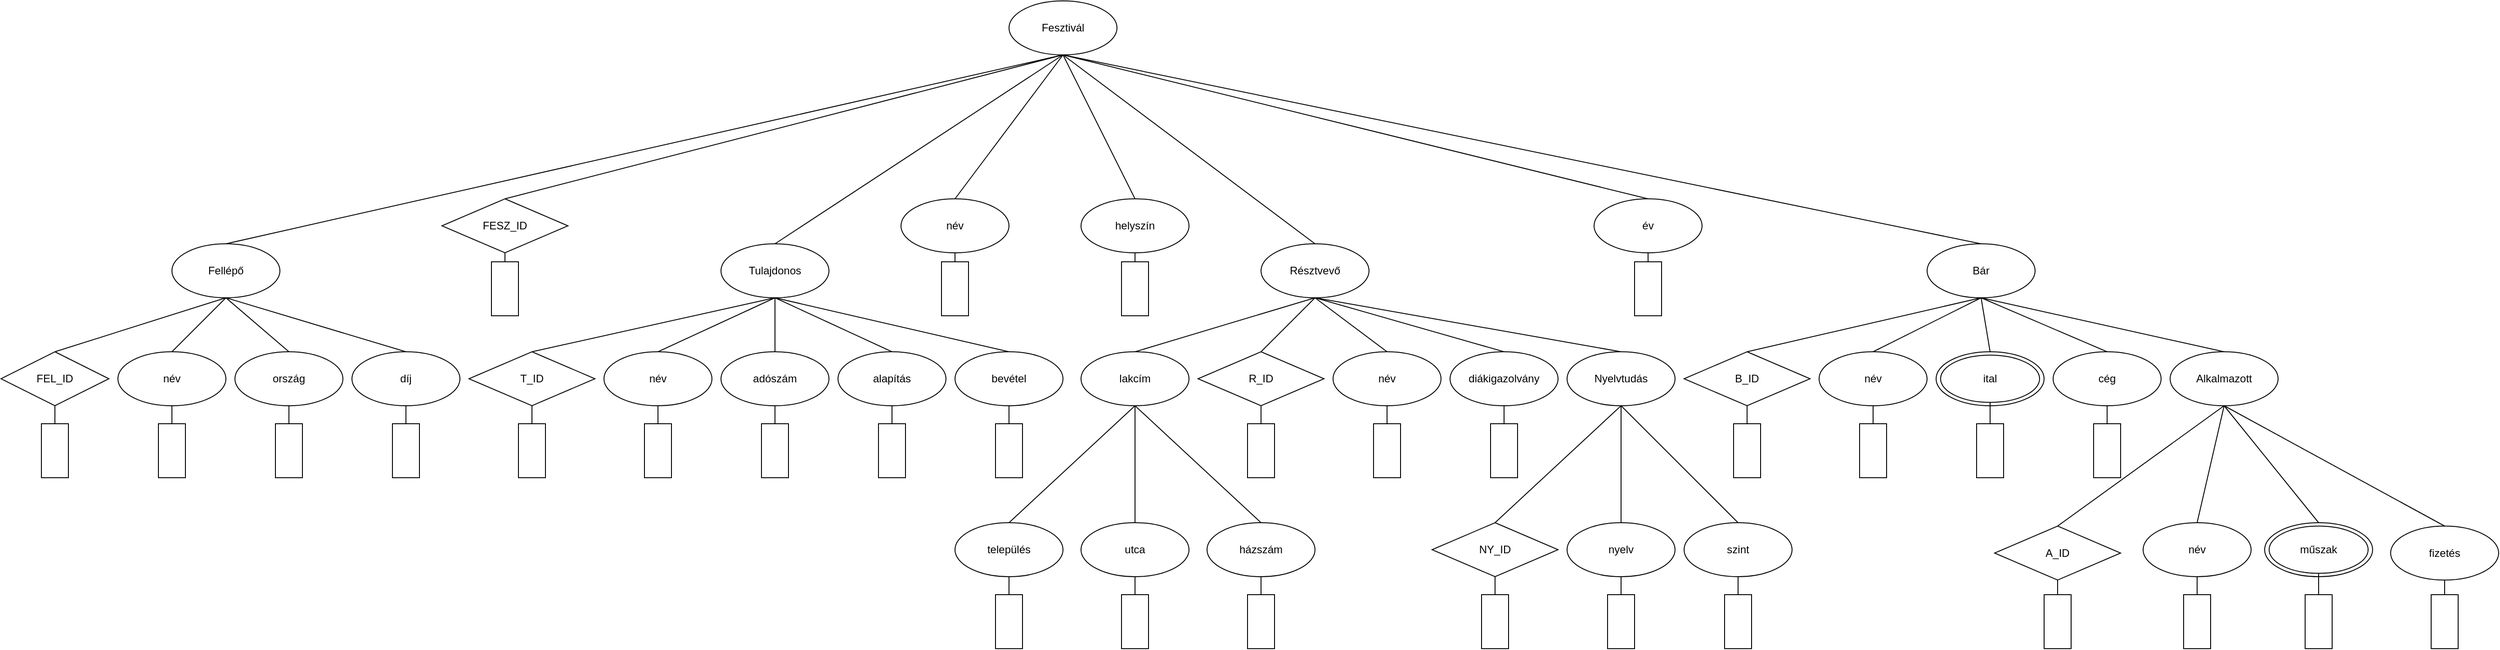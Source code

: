 <mxfile version="22.0.8" type="device">
  <diagram id="BCR_tyhTy2Gqr0LoaNlq" name="1 oldal">
    <mxGraphModel dx="2261" dy="1959" grid="1" gridSize="10" guides="1" tooltips="1" connect="1" arrows="1" fold="1" page="1" pageScale="1" pageWidth="827" pageHeight="1169" math="0" shadow="0">
      <root>
        <mxCell id="0" />
        <mxCell id="1" parent="0" />
        <mxCell id="JhBT1m_xZQuHyDkd4cjV-4" value="Fesztivál" style="ellipse;whiteSpace=wrap;html=1;" parent="1" vertex="1">
          <mxGeometry x="340" y="-70" width="120" height="60" as="geometry" />
        </mxCell>
        <mxCell id="JhBT1m_xZQuHyDkd4cjV-5" value="Fellépő" style="ellipse;whiteSpace=wrap;html=1;" parent="1" vertex="1">
          <mxGeometry x="-590" y="200" width="120" height="60" as="geometry" />
        </mxCell>
        <mxCell id="JhBT1m_xZQuHyDkd4cjV-6" value="Tulajdonos" style="ellipse;whiteSpace=wrap;html=1;" parent="1" vertex="1">
          <mxGeometry x="20" y="200" width="120" height="60" as="geometry" />
        </mxCell>
        <mxCell id="JhBT1m_xZQuHyDkd4cjV-7" value="Résztvevő" style="ellipse;whiteSpace=wrap;html=1;" parent="1" vertex="1">
          <mxGeometry x="620" y="200" width="120" height="60" as="geometry" />
        </mxCell>
        <mxCell id="JhBT1m_xZQuHyDkd4cjV-8" value="Bár" style="ellipse;whiteSpace=wrap;html=1;" parent="1" vertex="1">
          <mxGeometry x="1360" y="200" width="120" height="60" as="geometry" />
        </mxCell>
        <mxCell id="JhBT1m_xZQuHyDkd4cjV-9" value="" style="endArrow=none;html=1;rounded=0;exitX=0.5;exitY=0;exitDx=0;exitDy=0;entryX=0.5;entryY=1;entryDx=0;entryDy=0;" parent="1" source="JhBT1m_xZQuHyDkd4cjV-5" target="JhBT1m_xZQuHyDkd4cjV-4" edge="1">
          <mxGeometry width="50" height="50" relative="1" as="geometry">
            <mxPoint x="390" y="430" as="sourcePoint" />
            <mxPoint x="440" y="380" as="targetPoint" />
          </mxGeometry>
        </mxCell>
        <mxCell id="JhBT1m_xZQuHyDkd4cjV-10" value="" style="endArrow=none;html=1;rounded=0;entryX=0.5;entryY=1;entryDx=0;entryDy=0;exitX=0.5;exitY=0;exitDx=0;exitDy=0;" parent="1" source="JhBT1m_xZQuHyDkd4cjV-6" target="JhBT1m_xZQuHyDkd4cjV-4" edge="1">
          <mxGeometry width="50" height="50" relative="1" as="geometry">
            <mxPoint x="390" y="430" as="sourcePoint" />
            <mxPoint x="440" y="380" as="targetPoint" />
          </mxGeometry>
        </mxCell>
        <mxCell id="JhBT1m_xZQuHyDkd4cjV-11" value="" style="endArrow=none;html=1;rounded=0;entryX=0.5;entryY=1;entryDx=0;entryDy=0;exitX=0.5;exitY=0;exitDx=0;exitDy=0;" parent="1" source="JhBT1m_xZQuHyDkd4cjV-7" target="JhBT1m_xZQuHyDkd4cjV-4" edge="1">
          <mxGeometry width="50" height="50" relative="1" as="geometry">
            <mxPoint x="390" y="430" as="sourcePoint" />
            <mxPoint x="440" y="380" as="targetPoint" />
          </mxGeometry>
        </mxCell>
        <mxCell id="JhBT1m_xZQuHyDkd4cjV-12" value="" style="endArrow=none;html=1;rounded=0;entryX=0.5;entryY=1;entryDx=0;entryDy=0;exitX=0.5;exitY=0;exitDx=0;exitDy=0;" parent="1" source="JhBT1m_xZQuHyDkd4cjV-8" target="JhBT1m_xZQuHyDkd4cjV-4" edge="1">
          <mxGeometry width="50" height="50" relative="1" as="geometry">
            <mxPoint x="390" y="430" as="sourcePoint" />
            <mxPoint x="440" y="380" as="targetPoint" />
          </mxGeometry>
        </mxCell>
        <mxCell id="JhBT1m_xZQuHyDkd4cjV-13" value="ital" style="ellipse;whiteSpace=wrap;html=1;" parent="1" vertex="1">
          <mxGeometry x="1370" y="320" width="120" height="60" as="geometry" />
        </mxCell>
        <mxCell id="JhBT1m_xZQuHyDkd4cjV-14" value="" style="endArrow=none;html=1;rounded=0;entryX=0.5;entryY=1;entryDx=0;entryDy=0;exitX=0.5;exitY=0;exitDx=0;exitDy=0;" parent="1" source="JhBT1m_xZQuHyDkd4cjV-13" target="JhBT1m_xZQuHyDkd4cjV-8" edge="1">
          <mxGeometry width="50" height="50" relative="1" as="geometry">
            <mxPoint x="390" y="430" as="sourcePoint" />
            <mxPoint x="440" y="380" as="targetPoint" />
          </mxGeometry>
        </mxCell>
        <mxCell id="JhBT1m_xZQuHyDkd4cjV-15" value="Nyelvtudás" style="ellipse;whiteSpace=wrap;html=1;" parent="1" vertex="1">
          <mxGeometry x="960" y="320" width="120" height="60" as="geometry" />
        </mxCell>
        <mxCell id="JhBT1m_xZQuHyDkd4cjV-16" value="" style="endArrow=none;html=1;rounded=0;entryX=0.5;entryY=1;entryDx=0;entryDy=0;exitX=0.5;exitY=0;exitDx=0;exitDy=0;" parent="1" source="JhBT1m_xZQuHyDkd4cjV-15" target="JhBT1m_xZQuHyDkd4cjV-7" edge="1">
          <mxGeometry width="50" height="50" relative="1" as="geometry">
            <mxPoint x="390" y="430" as="sourcePoint" />
            <mxPoint x="440" y="380" as="targetPoint" />
          </mxGeometry>
        </mxCell>
        <mxCell id="JhBT1m_xZQuHyDkd4cjV-17" value="név" style="ellipse;whiteSpace=wrap;html=1;" parent="1" vertex="1">
          <mxGeometry x="-650" y="320" width="120" height="60" as="geometry" />
        </mxCell>
        <mxCell id="JhBT1m_xZQuHyDkd4cjV-19" value="ország" style="ellipse;whiteSpace=wrap;html=1;" parent="1" vertex="1">
          <mxGeometry x="-520" y="320" width="120" height="60" as="geometry" />
        </mxCell>
        <mxCell id="JhBT1m_xZQuHyDkd4cjV-20" value="díj" style="ellipse;whiteSpace=wrap;html=1;" parent="1" vertex="1">
          <mxGeometry x="-390" y="320" width="120" height="60" as="geometry" />
        </mxCell>
        <mxCell id="JhBT1m_xZQuHyDkd4cjV-21" value="" style="endArrow=none;html=1;rounded=0;exitX=0.5;exitY=0;exitDx=0;exitDy=0;entryX=0.5;entryY=1;entryDx=0;entryDy=0;" parent="1" source="JhBT1m_xZQuHyDkd4cjV-81" target="JhBT1m_xZQuHyDkd4cjV-5" edge="1">
          <mxGeometry width="50" height="50" relative="1" as="geometry">
            <mxPoint x="-720" y="320" as="sourcePoint" />
            <mxPoint x="110" y="280" as="targetPoint" />
          </mxGeometry>
        </mxCell>
        <mxCell id="JhBT1m_xZQuHyDkd4cjV-22" value="" style="endArrow=none;html=1;rounded=0;exitX=0.5;exitY=0;exitDx=0;exitDy=0;entryX=0.5;entryY=1;entryDx=0;entryDy=0;" parent="1" source="JhBT1m_xZQuHyDkd4cjV-17" target="JhBT1m_xZQuHyDkd4cjV-5" edge="1">
          <mxGeometry width="50" height="50" relative="1" as="geometry">
            <mxPoint x="60" y="330" as="sourcePoint" />
            <mxPoint x="110" y="280" as="targetPoint" />
          </mxGeometry>
        </mxCell>
        <mxCell id="JhBT1m_xZQuHyDkd4cjV-23" value="" style="endArrow=none;html=1;rounded=0;exitX=0.5;exitY=0;exitDx=0;exitDy=0;entryX=0.5;entryY=1;entryDx=0;entryDy=0;" parent="1" source="JhBT1m_xZQuHyDkd4cjV-19" target="JhBT1m_xZQuHyDkd4cjV-5" edge="1">
          <mxGeometry width="50" height="50" relative="1" as="geometry">
            <mxPoint x="60" y="330" as="sourcePoint" />
            <mxPoint x="110" y="280" as="targetPoint" />
          </mxGeometry>
        </mxCell>
        <mxCell id="JhBT1m_xZQuHyDkd4cjV-24" value="" style="endArrow=none;html=1;rounded=0;exitX=0.5;exitY=0;exitDx=0;exitDy=0;entryX=0.5;entryY=1;entryDx=0;entryDy=0;" parent="1" source="JhBT1m_xZQuHyDkd4cjV-20" target="JhBT1m_xZQuHyDkd4cjV-5" edge="1">
          <mxGeometry width="50" height="50" relative="1" as="geometry">
            <mxPoint x="60" y="330" as="sourcePoint" />
            <mxPoint x="110" y="280" as="targetPoint" />
          </mxGeometry>
        </mxCell>
        <mxCell id="JhBT1m_xZQuHyDkd4cjV-26" value="név" style="ellipse;whiteSpace=wrap;html=1;" parent="1" vertex="1">
          <mxGeometry x="-110" y="320" width="120" height="60" as="geometry" />
        </mxCell>
        <mxCell id="JhBT1m_xZQuHyDkd4cjV-27" value="adószám" style="ellipse;whiteSpace=wrap;html=1;" parent="1" vertex="1">
          <mxGeometry x="20" y="320" width="120" height="60" as="geometry" />
        </mxCell>
        <mxCell id="JhBT1m_xZQuHyDkd4cjV-29" value="alapítás" style="ellipse;whiteSpace=wrap;html=1;" parent="1" vertex="1">
          <mxGeometry x="150" y="320" width="120" height="60" as="geometry" />
        </mxCell>
        <mxCell id="JhBT1m_xZQuHyDkd4cjV-30" value="bevétel" style="ellipse;whiteSpace=wrap;html=1;" parent="1" vertex="1">
          <mxGeometry x="280" y="320" width="120" height="60" as="geometry" />
        </mxCell>
        <mxCell id="JhBT1m_xZQuHyDkd4cjV-31" value="" style="endArrow=none;html=1;rounded=0;exitX=0.5;exitY=0;exitDx=0;exitDy=0;entryX=0.5;entryY=1;entryDx=0;entryDy=0;" parent="1" source="JhBT1m_xZQuHyDkd4cjV-82" target="JhBT1m_xZQuHyDkd4cjV-6" edge="1">
          <mxGeometry width="50" height="50" relative="1" as="geometry">
            <mxPoint x="-180" y="320" as="sourcePoint" />
            <mxPoint x="180" y="280" as="targetPoint" />
          </mxGeometry>
        </mxCell>
        <mxCell id="JhBT1m_xZQuHyDkd4cjV-32" value="" style="endArrow=none;html=1;rounded=0;exitX=0.5;exitY=0;exitDx=0;exitDy=0;entryX=0.5;entryY=1;entryDx=0;entryDy=0;" parent="1" source="JhBT1m_xZQuHyDkd4cjV-26" target="JhBT1m_xZQuHyDkd4cjV-6" edge="1">
          <mxGeometry width="50" height="50" relative="1" as="geometry">
            <mxPoint x="130" y="330" as="sourcePoint" />
            <mxPoint x="180" y="280" as="targetPoint" />
          </mxGeometry>
        </mxCell>
        <mxCell id="JhBT1m_xZQuHyDkd4cjV-33" value="" style="endArrow=none;html=1;rounded=0;exitX=0.5;exitY=0;exitDx=0;exitDy=0;entryX=0.5;entryY=1;entryDx=0;entryDy=0;" parent="1" source="JhBT1m_xZQuHyDkd4cjV-27" target="JhBT1m_xZQuHyDkd4cjV-6" edge="1">
          <mxGeometry width="50" height="50" relative="1" as="geometry">
            <mxPoint x="130" y="330" as="sourcePoint" />
            <mxPoint x="180" y="280" as="targetPoint" />
          </mxGeometry>
        </mxCell>
        <mxCell id="JhBT1m_xZQuHyDkd4cjV-34" value="" style="endArrow=none;html=1;rounded=0;exitX=0.5;exitY=0;exitDx=0;exitDy=0;entryX=0.5;entryY=1;entryDx=0;entryDy=0;" parent="1" source="JhBT1m_xZQuHyDkd4cjV-29" target="JhBT1m_xZQuHyDkd4cjV-6" edge="1">
          <mxGeometry width="50" height="50" relative="1" as="geometry">
            <mxPoint x="130" y="330" as="sourcePoint" />
            <mxPoint x="180" y="280" as="targetPoint" />
          </mxGeometry>
        </mxCell>
        <mxCell id="JhBT1m_xZQuHyDkd4cjV-35" value="" style="endArrow=none;html=1;rounded=0;exitX=0.5;exitY=0;exitDx=0;exitDy=0;entryX=0.5;entryY=1;entryDx=0;entryDy=0;" parent="1" source="JhBT1m_xZQuHyDkd4cjV-30" target="JhBT1m_xZQuHyDkd4cjV-6" edge="1">
          <mxGeometry width="50" height="50" relative="1" as="geometry">
            <mxPoint x="130" y="330" as="sourcePoint" />
            <mxPoint x="180" y="280" as="targetPoint" />
          </mxGeometry>
        </mxCell>
        <mxCell id="JhBT1m_xZQuHyDkd4cjV-36" value="lakcím" style="ellipse;whiteSpace=wrap;html=1;" parent="1" vertex="1">
          <mxGeometry x="420" y="320" width="120" height="60" as="geometry" />
        </mxCell>
        <mxCell id="JhBT1m_xZQuHyDkd4cjV-38" value="diákigazolvány" style="ellipse;whiteSpace=wrap;html=1;" parent="1" vertex="1">
          <mxGeometry x="830" y="320" width="120" height="60" as="geometry" />
        </mxCell>
        <mxCell id="JhBT1m_xZQuHyDkd4cjV-39" value="" style="endArrow=none;html=1;rounded=0;exitX=0.5;exitY=0;exitDx=0;exitDy=0;entryX=0.5;entryY=1;entryDx=0;entryDy=0;" parent="1" source="JhBT1m_xZQuHyDkd4cjV-36" target="JhBT1m_xZQuHyDkd4cjV-7" edge="1">
          <mxGeometry width="50" height="50" relative="1" as="geometry">
            <mxPoint x="630" y="330" as="sourcePoint" />
            <mxPoint x="680" y="280" as="targetPoint" />
          </mxGeometry>
        </mxCell>
        <mxCell id="JhBT1m_xZQuHyDkd4cjV-40" value="" style="endArrow=none;html=1;rounded=0;exitX=0.5;exitY=0;exitDx=0;exitDy=0;entryX=0.5;entryY=1;entryDx=0;entryDy=0;" parent="1" source="JhBT1m_xZQuHyDkd4cjV-83" target="JhBT1m_xZQuHyDkd4cjV-7" edge="1">
          <mxGeometry width="50" height="50" relative="1" as="geometry">
            <mxPoint x="620" y="320" as="sourcePoint" />
            <mxPoint x="680" y="280" as="targetPoint" />
          </mxGeometry>
        </mxCell>
        <mxCell id="JhBT1m_xZQuHyDkd4cjV-41" value="" style="endArrow=none;html=1;rounded=0;exitX=0.5;exitY=0;exitDx=0;exitDy=0;entryX=0.5;entryY=1;entryDx=0;entryDy=0;" parent="1" source="JhBT1m_xZQuHyDkd4cjV-38" target="JhBT1m_xZQuHyDkd4cjV-7" edge="1">
          <mxGeometry width="50" height="50" relative="1" as="geometry">
            <mxPoint x="630" y="330" as="sourcePoint" />
            <mxPoint x="680" y="280" as="targetPoint" />
          </mxGeometry>
        </mxCell>
        <mxCell id="JhBT1m_xZQuHyDkd4cjV-42" value="név" style="ellipse;whiteSpace=wrap;html=1;" parent="1" vertex="1">
          <mxGeometry x="700" y="320" width="120" height="60" as="geometry" />
        </mxCell>
        <mxCell id="JhBT1m_xZQuHyDkd4cjV-43" value="" style="endArrow=none;html=1;rounded=0;exitX=0.5;exitY=0;exitDx=0;exitDy=0;entryX=0.5;entryY=1;entryDx=0;entryDy=0;" parent="1" source="JhBT1m_xZQuHyDkd4cjV-42" target="JhBT1m_xZQuHyDkd4cjV-7" edge="1">
          <mxGeometry width="50" height="50" relative="1" as="geometry">
            <mxPoint x="820" y="330" as="sourcePoint" />
            <mxPoint x="680" y="280" as="targetPoint" />
          </mxGeometry>
        </mxCell>
        <mxCell id="JhBT1m_xZQuHyDkd4cjV-44" value="házszám" style="ellipse;whiteSpace=wrap;html=1;" parent="1" vertex="1">
          <mxGeometry x="560" y="510" width="120" height="60" as="geometry" />
        </mxCell>
        <mxCell id="JhBT1m_xZQuHyDkd4cjV-45" value="utca" style="ellipse;whiteSpace=wrap;html=1;" parent="1" vertex="1">
          <mxGeometry x="420" y="510" width="120" height="60" as="geometry" />
        </mxCell>
        <mxCell id="JhBT1m_xZQuHyDkd4cjV-46" value="település" style="ellipse;whiteSpace=wrap;html=1;" parent="1" vertex="1">
          <mxGeometry x="280" y="510" width="120" height="60" as="geometry" />
        </mxCell>
        <mxCell id="JhBT1m_xZQuHyDkd4cjV-47" value="" style="endArrow=none;html=1;rounded=0;exitX=0.5;exitY=0;exitDx=0;exitDy=0;entryX=0.5;entryY=1;entryDx=0;entryDy=0;" parent="1" source="JhBT1m_xZQuHyDkd4cjV-46" target="JhBT1m_xZQuHyDkd4cjV-36" edge="1">
          <mxGeometry width="50" height="50" relative="1" as="geometry">
            <mxPoint x="820" y="330" as="sourcePoint" />
            <mxPoint x="870" y="280" as="targetPoint" />
          </mxGeometry>
        </mxCell>
        <mxCell id="JhBT1m_xZQuHyDkd4cjV-48" value="" style="endArrow=none;html=1;rounded=0;exitX=0.5;exitY=0;exitDx=0;exitDy=0;entryX=0.5;entryY=1;entryDx=0;entryDy=0;" parent="1" source="JhBT1m_xZQuHyDkd4cjV-45" target="JhBT1m_xZQuHyDkd4cjV-36" edge="1">
          <mxGeometry width="50" height="50" relative="1" as="geometry">
            <mxPoint x="820" y="330" as="sourcePoint" />
            <mxPoint x="870" y="280" as="targetPoint" />
          </mxGeometry>
        </mxCell>
        <mxCell id="JhBT1m_xZQuHyDkd4cjV-49" value="" style="endArrow=none;html=1;rounded=0;exitX=0.5;exitY=0;exitDx=0;exitDy=0;entryX=0.5;entryY=1;entryDx=0;entryDy=0;" parent="1" source="JhBT1m_xZQuHyDkd4cjV-44" target="JhBT1m_xZQuHyDkd4cjV-36" edge="1">
          <mxGeometry width="50" height="50" relative="1" as="geometry">
            <mxPoint x="820" y="330" as="sourcePoint" />
            <mxPoint x="870" y="280" as="targetPoint" />
          </mxGeometry>
        </mxCell>
        <mxCell id="JhBT1m_xZQuHyDkd4cjV-50" value="szint" style="ellipse;whiteSpace=wrap;html=1;" parent="1" vertex="1">
          <mxGeometry x="1090" y="510" width="120" height="60" as="geometry" />
        </mxCell>
        <mxCell id="JhBT1m_xZQuHyDkd4cjV-51" value="nyelv" style="ellipse;whiteSpace=wrap;html=1;" parent="1" vertex="1">
          <mxGeometry x="960" y="510" width="120" height="60" as="geometry" />
        </mxCell>
        <mxCell id="JhBT1m_xZQuHyDkd4cjV-53" value="" style="endArrow=none;html=1;rounded=0;exitX=0.5;exitY=0;exitDx=0;exitDy=0;entryX=0.5;entryY=1;entryDx=0;entryDy=0;" parent="1" source="JhBT1m_xZQuHyDkd4cjV-85" target="JhBT1m_xZQuHyDkd4cjV-15" edge="1">
          <mxGeometry width="50" height="50" relative="1" as="geometry">
            <mxPoint x="880" y="440" as="sourcePoint" />
            <mxPoint x="880" y="400" as="targetPoint" />
          </mxGeometry>
        </mxCell>
        <mxCell id="JhBT1m_xZQuHyDkd4cjV-54" value="" style="endArrow=none;html=1;rounded=0;exitX=0.5;exitY=0;exitDx=0;exitDy=0;entryX=0.5;entryY=1;entryDx=0;entryDy=0;" parent="1" source="JhBT1m_xZQuHyDkd4cjV-51" target="JhBT1m_xZQuHyDkd4cjV-15" edge="1">
          <mxGeometry width="50" height="50" relative="1" as="geometry">
            <mxPoint x="820" y="330" as="sourcePoint" />
            <mxPoint x="870" y="280" as="targetPoint" />
          </mxGeometry>
        </mxCell>
        <mxCell id="JhBT1m_xZQuHyDkd4cjV-55" value="" style="endArrow=none;html=1;rounded=0;exitX=0.5;exitY=0;exitDx=0;exitDy=0;entryX=0.5;entryY=1;entryDx=0;entryDy=0;" parent="1" source="JhBT1m_xZQuHyDkd4cjV-50" target="JhBT1m_xZQuHyDkd4cjV-15" edge="1">
          <mxGeometry width="50" height="50" relative="1" as="geometry">
            <mxPoint x="820" y="330" as="sourcePoint" />
            <mxPoint x="870" y="280" as="targetPoint" />
          </mxGeometry>
        </mxCell>
        <mxCell id="JhBT1m_xZQuHyDkd4cjV-56" value="Alkalmazott" style="ellipse;whiteSpace=wrap;html=1;" parent="1" vertex="1">
          <mxGeometry x="1630" y="320" width="120" height="60" as="geometry" />
        </mxCell>
        <mxCell id="JhBT1m_xZQuHyDkd4cjV-57" value="cég" style="ellipse;whiteSpace=wrap;html=1;" parent="1" vertex="1">
          <mxGeometry x="1500" y="320" width="120" height="60" as="geometry" />
        </mxCell>
        <mxCell id="JhBT1m_xZQuHyDkd4cjV-58" value="név" style="ellipse;whiteSpace=wrap;html=1;" parent="1" vertex="1">
          <mxGeometry x="1240" y="320" width="120" height="60" as="geometry" />
        </mxCell>
        <mxCell id="JhBT1m_xZQuHyDkd4cjV-60" value="" style="endArrow=none;html=1;rounded=0;exitX=0.5;exitY=0;exitDx=0;exitDy=0;entryX=0.5;entryY=1;entryDx=0;entryDy=0;" parent="1" source="JhBT1m_xZQuHyDkd4cjV-84" target="JhBT1m_xZQuHyDkd4cjV-8" edge="1">
          <mxGeometry width="50" height="50" relative="1" as="geometry">
            <mxPoint x="1160" y="320" as="sourcePoint" />
            <mxPoint x="1420" y="280" as="targetPoint" />
          </mxGeometry>
        </mxCell>
        <mxCell id="JhBT1m_xZQuHyDkd4cjV-61" value="" style="endArrow=none;html=1;rounded=0;exitX=0.5;exitY=0;exitDx=0;exitDy=0;entryX=0.5;entryY=1;entryDx=0;entryDy=0;" parent="1" source="JhBT1m_xZQuHyDkd4cjV-58" target="JhBT1m_xZQuHyDkd4cjV-8" edge="1">
          <mxGeometry width="50" height="50" relative="1" as="geometry">
            <mxPoint x="1180" y="330" as="sourcePoint" />
            <mxPoint x="1420" y="280" as="targetPoint" />
          </mxGeometry>
        </mxCell>
        <mxCell id="JhBT1m_xZQuHyDkd4cjV-62" value="" style="endArrow=none;html=1;rounded=0;exitX=0.5;exitY=0;exitDx=0;exitDy=0;entryX=0.5;entryY=1;entryDx=0;entryDy=0;" parent="1" source="JhBT1m_xZQuHyDkd4cjV-57" target="JhBT1m_xZQuHyDkd4cjV-8" edge="1">
          <mxGeometry width="50" height="50" relative="1" as="geometry">
            <mxPoint x="1180" y="330" as="sourcePoint" />
            <mxPoint x="1230" y="280" as="targetPoint" />
          </mxGeometry>
        </mxCell>
        <mxCell id="JhBT1m_xZQuHyDkd4cjV-63" value="" style="endArrow=none;html=1;rounded=0;exitX=0.5;exitY=0;exitDx=0;exitDy=0;" parent="1" source="JhBT1m_xZQuHyDkd4cjV-56" edge="1">
          <mxGeometry width="50" height="50" relative="1" as="geometry">
            <mxPoint x="1180" y="330" as="sourcePoint" />
            <mxPoint x="1420" y="260" as="targetPoint" />
          </mxGeometry>
        </mxCell>
        <mxCell id="JhBT1m_xZQuHyDkd4cjV-64" value="fizetés" style="ellipse;whiteSpace=wrap;html=1;" parent="1" vertex="1">
          <mxGeometry x="1875" y="513.75" width="120" height="60" as="geometry" />
        </mxCell>
        <mxCell id="JhBT1m_xZQuHyDkd4cjV-66" value="műszak" style="ellipse;whiteSpace=wrap;html=1;" parent="1" vertex="1">
          <mxGeometry x="1735" y="510" width="120" height="60" as="geometry" />
        </mxCell>
        <mxCell id="JhBT1m_xZQuHyDkd4cjV-67" value="név" style="ellipse;whiteSpace=wrap;html=1;" parent="1" vertex="1">
          <mxGeometry x="1600" y="510" width="120" height="60" as="geometry" />
        </mxCell>
        <mxCell id="JhBT1m_xZQuHyDkd4cjV-68" value="" style="endArrow=none;html=1;rounded=0;exitX=0.5;exitY=0;exitDx=0;exitDy=0;entryX=0.5;entryY=1;entryDx=0;entryDy=0;" parent="1" source="JhBT1m_xZQuHyDkd4cjV-86" target="JhBT1m_xZQuHyDkd4cjV-56" edge="1">
          <mxGeometry width="50" height="50" relative="1" as="geometry">
            <mxPoint x="1490" y="440" as="sourcePoint" />
            <mxPoint x="1340" y="280" as="targetPoint" />
          </mxGeometry>
        </mxCell>
        <mxCell id="JhBT1m_xZQuHyDkd4cjV-69" value="" style="endArrow=none;html=1;rounded=0;exitX=0.5;exitY=0;exitDx=0;exitDy=0;entryX=0.5;entryY=1;entryDx=0;entryDy=0;" parent="1" source="JhBT1m_xZQuHyDkd4cjV-67" target="JhBT1m_xZQuHyDkd4cjV-56" edge="1">
          <mxGeometry width="50" height="50" relative="1" as="geometry">
            <mxPoint x="1290" y="330" as="sourcePoint" />
            <mxPoint x="1340" y="280" as="targetPoint" />
          </mxGeometry>
        </mxCell>
        <mxCell id="JhBT1m_xZQuHyDkd4cjV-70" value="" style="endArrow=none;html=1;rounded=0;exitX=0.5;exitY=0;exitDx=0;exitDy=0;entryX=0.5;entryY=1;entryDx=0;entryDy=0;" parent="1" source="JhBT1m_xZQuHyDkd4cjV-66" target="JhBT1m_xZQuHyDkd4cjV-56" edge="1">
          <mxGeometry width="50" height="50" relative="1" as="geometry">
            <mxPoint x="1290" y="330" as="sourcePoint" />
            <mxPoint x="1340" y="280" as="targetPoint" />
          </mxGeometry>
        </mxCell>
        <mxCell id="JhBT1m_xZQuHyDkd4cjV-71" value="" style="endArrow=none;html=1;rounded=0;exitX=0.5;exitY=0;exitDx=0;exitDy=0;entryX=0.5;entryY=1;entryDx=0;entryDy=0;" parent="1" source="JhBT1m_xZQuHyDkd4cjV-64" target="JhBT1m_xZQuHyDkd4cjV-56" edge="1">
          <mxGeometry width="50" height="50" relative="1" as="geometry">
            <mxPoint x="1290" y="330" as="sourcePoint" />
            <mxPoint x="1340" y="280" as="targetPoint" />
          </mxGeometry>
        </mxCell>
        <mxCell id="JhBT1m_xZQuHyDkd4cjV-73" value="év" style="ellipse;whiteSpace=wrap;html=1;" parent="1" vertex="1">
          <mxGeometry x="990" y="150" width="120" height="60" as="geometry" />
        </mxCell>
        <mxCell id="JhBT1m_xZQuHyDkd4cjV-74" value="helyszín" style="ellipse;whiteSpace=wrap;html=1;" parent="1" vertex="1">
          <mxGeometry x="420" y="150" width="120" height="60" as="geometry" />
        </mxCell>
        <mxCell id="JhBT1m_xZQuHyDkd4cjV-75" value="név" style="ellipse;whiteSpace=wrap;html=1;" parent="1" vertex="1">
          <mxGeometry x="220" y="150" width="120" height="60" as="geometry" />
        </mxCell>
        <mxCell id="JhBT1m_xZQuHyDkd4cjV-76" value="" style="endArrow=none;html=1;rounded=0;exitX=0.5;exitY=0;exitDx=0;exitDy=0;entryX=0.5;entryY=1;entryDx=0;entryDy=0;" parent="1" source="JhBT1m_xZQuHyDkd4cjV-80" target="JhBT1m_xZQuHyDkd4cjV-4" edge="1">
          <mxGeometry width="50" height="50" relative="1" as="geometry">
            <mxPoint x="-220" y="200" as="sourcePoint" />
            <mxPoint x="430" y="180" as="targetPoint" />
          </mxGeometry>
        </mxCell>
        <mxCell id="JhBT1m_xZQuHyDkd4cjV-77" value="" style="endArrow=none;html=1;rounded=0;exitX=0.5;exitY=0;exitDx=0;exitDy=0;entryX=0.5;entryY=1;entryDx=0;entryDy=0;" parent="1" source="JhBT1m_xZQuHyDkd4cjV-75" target="JhBT1m_xZQuHyDkd4cjV-4" edge="1">
          <mxGeometry width="50" height="50" relative="1" as="geometry">
            <mxPoint x="380" y="230" as="sourcePoint" />
            <mxPoint x="400" y="90" as="targetPoint" />
          </mxGeometry>
        </mxCell>
        <mxCell id="JhBT1m_xZQuHyDkd4cjV-78" value="" style="endArrow=none;html=1;rounded=0;exitX=0.5;exitY=0;exitDx=0;exitDy=0;entryX=0.5;entryY=1;entryDx=0;entryDy=0;" parent="1" source="JhBT1m_xZQuHyDkd4cjV-74" target="JhBT1m_xZQuHyDkd4cjV-4" edge="1">
          <mxGeometry width="50" height="50" relative="1" as="geometry">
            <mxPoint x="380" y="230" as="sourcePoint" />
            <mxPoint x="430" y="180" as="targetPoint" />
          </mxGeometry>
        </mxCell>
        <mxCell id="JhBT1m_xZQuHyDkd4cjV-79" value="" style="endArrow=none;html=1;rounded=0;exitX=0.5;exitY=0;exitDx=0;exitDy=0;entryX=0.5;entryY=1;entryDx=0;entryDy=0;" parent="1" source="JhBT1m_xZQuHyDkd4cjV-73" target="JhBT1m_xZQuHyDkd4cjV-4" edge="1">
          <mxGeometry width="50" height="50" relative="1" as="geometry">
            <mxPoint x="380" y="230" as="sourcePoint" />
            <mxPoint x="400" y="90" as="targetPoint" />
          </mxGeometry>
        </mxCell>
        <mxCell id="JhBT1m_xZQuHyDkd4cjV-80" value="FESZ_ID" style="rhombus;whiteSpace=wrap;html=1;" parent="1" vertex="1">
          <mxGeometry x="-290" y="150" width="140" height="60" as="geometry" />
        </mxCell>
        <mxCell id="JhBT1m_xZQuHyDkd4cjV-81" value="FEL_ID" style="rhombus;whiteSpace=wrap;html=1;" parent="1" vertex="1">
          <mxGeometry x="-780" y="320" width="120" height="60" as="geometry" />
        </mxCell>
        <mxCell id="JhBT1m_xZQuHyDkd4cjV-82" value="T_ID" style="rhombus;whiteSpace=wrap;html=1;" parent="1" vertex="1">
          <mxGeometry x="-260" y="320" width="140" height="60" as="geometry" />
        </mxCell>
        <mxCell id="JhBT1m_xZQuHyDkd4cjV-83" value="R_ID" style="rhombus;whiteSpace=wrap;html=1;" parent="1" vertex="1">
          <mxGeometry x="550" y="320" width="140" height="60" as="geometry" />
        </mxCell>
        <mxCell id="JhBT1m_xZQuHyDkd4cjV-84" value="B_ID" style="rhombus;whiteSpace=wrap;html=1;" parent="1" vertex="1">
          <mxGeometry x="1090" y="320" width="140" height="60" as="geometry" />
        </mxCell>
        <mxCell id="JhBT1m_xZQuHyDkd4cjV-85" value="NY_ID" style="rhombus;whiteSpace=wrap;html=1;" parent="1" vertex="1">
          <mxGeometry x="810" y="510" width="140" height="60" as="geometry" />
        </mxCell>
        <mxCell id="JhBT1m_xZQuHyDkd4cjV-86" value="A_ID" style="rhombus;whiteSpace=wrap;html=1;" parent="1" vertex="1">
          <mxGeometry x="1435" y="513.75" width="140" height="60" as="geometry" />
        </mxCell>
        <mxCell id="JhBT1m_xZQuHyDkd4cjV-87" value="" style="ellipse;whiteSpace=wrap;html=1;fillColor=none;" parent="1" vertex="1">
          <mxGeometry x="1740" y="513.75" width="110" height="52.5" as="geometry" />
        </mxCell>
        <mxCell id="JhBT1m_xZQuHyDkd4cjV-88" value="" style="ellipse;whiteSpace=wrap;html=1;fillColor=none;" parent="1" vertex="1">
          <mxGeometry x="1375" y="323.75" width="110" height="52.5" as="geometry" />
        </mxCell>
        <mxCell id="JhBT1m_xZQuHyDkd4cjV-90" value="" style="rounded=0;whiteSpace=wrap;html=1;" parent="1" vertex="1">
          <mxGeometry x="-235" y="220" width="30" height="60" as="geometry" />
        </mxCell>
        <mxCell id="JhBT1m_xZQuHyDkd4cjV-91" value="" style="endArrow=none;html=1;rounded=0;exitX=0.5;exitY=0;exitDx=0;exitDy=0;entryX=0.5;entryY=1;entryDx=0;entryDy=0;" parent="1" source="JhBT1m_xZQuHyDkd4cjV-90" target="JhBT1m_xZQuHyDkd4cjV-80" edge="1">
          <mxGeometry width="50" height="50" relative="1" as="geometry">
            <mxPoint x="150" y="330" as="sourcePoint" />
            <mxPoint x="200" y="280" as="targetPoint" />
          </mxGeometry>
        </mxCell>
        <mxCell id="JhBT1m_xZQuHyDkd4cjV-92" value="" style="rounded=0;whiteSpace=wrap;html=1;" parent="1" vertex="1">
          <mxGeometry x="265" y="220" width="30" height="60" as="geometry" />
        </mxCell>
        <mxCell id="JhBT1m_xZQuHyDkd4cjV-93" value="" style="rounded=0;whiteSpace=wrap;html=1;" parent="1" vertex="1">
          <mxGeometry x="465" y="220" width="30" height="60" as="geometry" />
        </mxCell>
        <mxCell id="JhBT1m_xZQuHyDkd4cjV-94" value="" style="rounded=0;whiteSpace=wrap;html=1;" parent="1" vertex="1">
          <mxGeometry x="1035" y="220" width="30" height="60" as="geometry" />
        </mxCell>
        <mxCell id="JhBT1m_xZQuHyDkd4cjV-95" value="" style="endArrow=none;html=1;rounded=0;entryX=0.5;entryY=1;entryDx=0;entryDy=0;exitX=0.5;exitY=0;exitDx=0;exitDy=0;" parent="1" source="JhBT1m_xZQuHyDkd4cjV-92" target="JhBT1m_xZQuHyDkd4cjV-75" edge="1">
          <mxGeometry width="50" height="50" relative="1" as="geometry">
            <mxPoint x="600" y="330" as="sourcePoint" />
            <mxPoint x="650" y="280" as="targetPoint" />
          </mxGeometry>
        </mxCell>
        <mxCell id="JhBT1m_xZQuHyDkd4cjV-96" value="" style="endArrow=none;html=1;rounded=0;entryX=0.5;entryY=1;entryDx=0;entryDy=0;exitX=0.5;exitY=0;exitDx=0;exitDy=0;" parent="1" source="JhBT1m_xZQuHyDkd4cjV-93" target="JhBT1m_xZQuHyDkd4cjV-74" edge="1">
          <mxGeometry width="50" height="50" relative="1" as="geometry">
            <mxPoint x="600" y="330" as="sourcePoint" />
            <mxPoint x="650" y="280" as="targetPoint" />
          </mxGeometry>
        </mxCell>
        <mxCell id="JhBT1m_xZQuHyDkd4cjV-97" value="" style="endArrow=none;html=1;rounded=0;entryX=0.5;entryY=1;entryDx=0;entryDy=0;exitX=0.5;exitY=0;exitDx=0;exitDy=0;" parent="1" source="JhBT1m_xZQuHyDkd4cjV-94" target="JhBT1m_xZQuHyDkd4cjV-73" edge="1">
          <mxGeometry width="50" height="50" relative="1" as="geometry">
            <mxPoint x="1020" y="330" as="sourcePoint" />
            <mxPoint x="1070" y="280" as="targetPoint" />
          </mxGeometry>
        </mxCell>
        <mxCell id="JhBT1m_xZQuHyDkd4cjV-98" value="" style="rounded=0;whiteSpace=wrap;html=1;" parent="1" vertex="1">
          <mxGeometry x="-345" y="400" width="30" height="60" as="geometry" />
        </mxCell>
        <mxCell id="JhBT1m_xZQuHyDkd4cjV-99" value="" style="rounded=0;whiteSpace=wrap;html=1;" parent="1" vertex="1">
          <mxGeometry x="-475" y="400" width="30" height="60" as="geometry" />
        </mxCell>
        <mxCell id="JhBT1m_xZQuHyDkd4cjV-100" value="" style="rounded=0;whiteSpace=wrap;html=1;" parent="1" vertex="1">
          <mxGeometry x="-605" y="400" width="30" height="60" as="geometry" />
        </mxCell>
        <mxCell id="JhBT1m_xZQuHyDkd4cjV-101" value="" style="rounded=0;whiteSpace=wrap;html=1;" parent="1" vertex="1">
          <mxGeometry x="-735" y="400" width="30" height="60" as="geometry" />
        </mxCell>
        <mxCell id="JhBT1m_xZQuHyDkd4cjV-102" value="" style="rounded=0;whiteSpace=wrap;html=1;" parent="1" vertex="1">
          <mxGeometry x="325" y="400" width="30" height="60" as="geometry" />
        </mxCell>
        <mxCell id="JhBT1m_xZQuHyDkd4cjV-103" value="" style="rounded=0;whiteSpace=wrap;html=1;" parent="1" vertex="1">
          <mxGeometry x="195" y="400" width="30" height="60" as="geometry" />
        </mxCell>
        <mxCell id="JhBT1m_xZQuHyDkd4cjV-104" value="" style="rounded=0;whiteSpace=wrap;html=1;" parent="1" vertex="1">
          <mxGeometry x="65" y="400" width="30" height="60" as="geometry" />
        </mxCell>
        <mxCell id="JhBT1m_xZQuHyDkd4cjV-105" value="" style="rounded=0;whiteSpace=wrap;html=1;" parent="1" vertex="1">
          <mxGeometry x="-65" y="400" width="30" height="60" as="geometry" />
        </mxCell>
        <mxCell id="JhBT1m_xZQuHyDkd4cjV-106" value="" style="rounded=0;whiteSpace=wrap;html=1;" parent="1" vertex="1">
          <mxGeometry x="-205" y="400" width="30" height="60" as="geometry" />
        </mxCell>
        <mxCell id="JhBT1m_xZQuHyDkd4cjV-107" value="" style="endArrow=none;html=1;rounded=0;exitX=0.5;exitY=0;exitDx=0;exitDy=0;entryX=0.5;entryY=1;entryDx=0;entryDy=0;" parent="1" source="JhBT1m_xZQuHyDkd4cjV-105" target="JhBT1m_xZQuHyDkd4cjV-26" edge="1">
          <mxGeometry width="50" height="50" relative="1" as="geometry">
            <mxPoint x="120" y="330" as="sourcePoint" />
            <mxPoint x="170" y="280" as="targetPoint" />
          </mxGeometry>
        </mxCell>
        <mxCell id="JhBT1m_xZQuHyDkd4cjV-108" value="" style="endArrow=none;html=1;rounded=0;exitX=0.5;exitY=0;exitDx=0;exitDy=0;entryX=0.5;entryY=1;entryDx=0;entryDy=0;" parent="1" source="JhBT1m_xZQuHyDkd4cjV-106" target="JhBT1m_xZQuHyDkd4cjV-82" edge="1">
          <mxGeometry width="50" height="50" relative="1" as="geometry">
            <mxPoint x="120" y="330" as="sourcePoint" />
            <mxPoint x="170" y="280" as="targetPoint" />
          </mxGeometry>
        </mxCell>
        <mxCell id="JhBT1m_xZQuHyDkd4cjV-109" value="" style="endArrow=none;html=1;rounded=0;exitX=0.5;exitY=0;exitDx=0;exitDy=0;entryX=0.5;entryY=1;entryDx=0;entryDy=0;" parent="1" source="JhBT1m_xZQuHyDkd4cjV-104" target="JhBT1m_xZQuHyDkd4cjV-27" edge="1">
          <mxGeometry width="50" height="50" relative="1" as="geometry">
            <mxPoint x="120" y="330" as="sourcePoint" />
            <mxPoint x="170" y="280" as="targetPoint" />
          </mxGeometry>
        </mxCell>
        <mxCell id="JhBT1m_xZQuHyDkd4cjV-110" value="" style="endArrow=none;html=1;rounded=0;exitX=0.5;exitY=0;exitDx=0;exitDy=0;entryX=0.5;entryY=1;entryDx=0;entryDy=0;" parent="1" source="JhBT1m_xZQuHyDkd4cjV-103" target="JhBT1m_xZQuHyDkd4cjV-29" edge="1">
          <mxGeometry width="50" height="50" relative="1" as="geometry">
            <mxPoint x="120" y="330" as="sourcePoint" />
            <mxPoint x="170" y="280" as="targetPoint" />
          </mxGeometry>
        </mxCell>
        <mxCell id="JhBT1m_xZQuHyDkd4cjV-111" value="" style="endArrow=none;html=1;rounded=0;exitX=0.5;exitY=0;exitDx=0;exitDy=0;entryX=0.5;entryY=1;entryDx=0;entryDy=0;" parent="1" source="JhBT1m_xZQuHyDkd4cjV-102" target="JhBT1m_xZQuHyDkd4cjV-30" edge="1">
          <mxGeometry width="50" height="50" relative="1" as="geometry">
            <mxPoint x="120" y="330" as="sourcePoint" />
            <mxPoint x="170" y="280" as="targetPoint" />
          </mxGeometry>
        </mxCell>
        <mxCell id="JhBT1m_xZQuHyDkd4cjV-112" value="" style="endArrow=none;html=1;rounded=0;exitX=0.5;exitY=0;exitDx=0;exitDy=0;entryX=0.5;entryY=1;entryDx=0;entryDy=0;" parent="1" source="JhBT1m_xZQuHyDkd4cjV-101" target="JhBT1m_xZQuHyDkd4cjV-81" edge="1">
          <mxGeometry width="50" height="50" relative="1" as="geometry">
            <mxPoint x="-320" y="330" as="sourcePoint" />
            <mxPoint x="-270" y="280" as="targetPoint" />
          </mxGeometry>
        </mxCell>
        <mxCell id="JhBT1m_xZQuHyDkd4cjV-113" value="" style="endArrow=none;html=1;rounded=0;exitX=0.5;exitY=0;exitDx=0;exitDy=0;entryX=0.5;entryY=1;entryDx=0;entryDy=0;" parent="1" source="JhBT1m_xZQuHyDkd4cjV-100" target="JhBT1m_xZQuHyDkd4cjV-17" edge="1">
          <mxGeometry width="50" height="50" relative="1" as="geometry">
            <mxPoint x="-320" y="330" as="sourcePoint" />
            <mxPoint x="-270" y="280" as="targetPoint" />
          </mxGeometry>
        </mxCell>
        <mxCell id="JhBT1m_xZQuHyDkd4cjV-114" value="" style="endArrow=none;html=1;rounded=0;exitX=0.5;exitY=0;exitDx=0;exitDy=0;entryX=0.5;entryY=1;entryDx=0;entryDy=0;" parent="1" source="JhBT1m_xZQuHyDkd4cjV-99" target="JhBT1m_xZQuHyDkd4cjV-19" edge="1">
          <mxGeometry width="50" height="50" relative="1" as="geometry">
            <mxPoint x="-320" y="330" as="sourcePoint" />
            <mxPoint x="-270" y="280" as="targetPoint" />
          </mxGeometry>
        </mxCell>
        <mxCell id="JhBT1m_xZQuHyDkd4cjV-115" value="" style="endArrow=none;html=1;rounded=0;exitX=0.5;exitY=0;exitDx=0;exitDy=0;entryX=0.5;entryY=1;entryDx=0;entryDy=0;" parent="1" source="JhBT1m_xZQuHyDkd4cjV-98" target="JhBT1m_xZQuHyDkd4cjV-20" edge="1">
          <mxGeometry width="50" height="50" relative="1" as="geometry">
            <mxPoint x="-320" y="330" as="sourcePoint" />
            <mxPoint x="-270" y="280" as="targetPoint" />
          </mxGeometry>
        </mxCell>
        <mxCell id="wkrOXO2FNry9XR1vR1SU-1" value="" style="rounded=0;whiteSpace=wrap;html=1;" vertex="1" parent="1">
          <mxGeometry x="745" y="400" width="30" height="60" as="geometry" />
        </mxCell>
        <mxCell id="wkrOXO2FNry9XR1vR1SU-2" value="" style="endArrow=none;html=1;rounded=0;exitX=0.5;exitY=0;exitDx=0;exitDy=0;entryX=0.5;entryY=1;entryDx=0;entryDy=0;" edge="1" parent="1" source="wkrOXO2FNry9XR1vR1SU-1" target="JhBT1m_xZQuHyDkd4cjV-42">
          <mxGeometry width="50" height="50" relative="1" as="geometry">
            <mxPoint x="130" y="340" as="sourcePoint" />
            <mxPoint x="90" y="390" as="targetPoint" />
          </mxGeometry>
        </mxCell>
        <mxCell id="wkrOXO2FNry9XR1vR1SU-3" value="" style="rounded=0;whiteSpace=wrap;html=1;" vertex="1" parent="1">
          <mxGeometry x="605" y="400" width="30" height="60" as="geometry" />
        </mxCell>
        <mxCell id="wkrOXO2FNry9XR1vR1SU-4" value="" style="endArrow=none;html=1;rounded=0;exitX=0.5;exitY=0;exitDx=0;exitDy=0;entryX=0.5;entryY=1;entryDx=0;entryDy=0;" edge="1" parent="1" source="wkrOXO2FNry9XR1vR1SU-3" target="JhBT1m_xZQuHyDkd4cjV-83">
          <mxGeometry width="50" height="50" relative="1" as="geometry">
            <mxPoint x="140" y="350" as="sourcePoint" />
            <mxPoint x="100" y="400" as="targetPoint" />
          </mxGeometry>
        </mxCell>
        <mxCell id="wkrOXO2FNry9XR1vR1SU-5" value="" style="rounded=0;whiteSpace=wrap;html=1;" vertex="1" parent="1">
          <mxGeometry x="605" y="590" width="30" height="60" as="geometry" />
        </mxCell>
        <mxCell id="wkrOXO2FNry9XR1vR1SU-6" value="" style="endArrow=none;html=1;rounded=0;exitX=0.5;exitY=0;exitDx=0;exitDy=0;entryX=0.5;entryY=1;entryDx=0;entryDy=0;" edge="1" parent="1" source="wkrOXO2FNry9XR1vR1SU-5" target="JhBT1m_xZQuHyDkd4cjV-44">
          <mxGeometry width="50" height="50" relative="1" as="geometry">
            <mxPoint x="150" y="360" as="sourcePoint" />
            <mxPoint x="110" y="410" as="targetPoint" />
          </mxGeometry>
        </mxCell>
        <mxCell id="wkrOXO2FNry9XR1vR1SU-7" value="" style="rounded=0;whiteSpace=wrap;html=1;" vertex="1" parent="1">
          <mxGeometry x="465" y="590" width="30" height="60" as="geometry" />
        </mxCell>
        <mxCell id="wkrOXO2FNry9XR1vR1SU-8" value="" style="endArrow=none;html=1;rounded=0;exitX=0.5;exitY=0;exitDx=0;exitDy=0;entryX=0.5;entryY=1;entryDx=0;entryDy=0;" edge="1" parent="1" source="wkrOXO2FNry9XR1vR1SU-7" target="JhBT1m_xZQuHyDkd4cjV-45">
          <mxGeometry width="50" height="50" relative="1" as="geometry">
            <mxPoint x="160" y="370" as="sourcePoint" />
            <mxPoint x="120" y="420" as="targetPoint" />
          </mxGeometry>
        </mxCell>
        <mxCell id="wkrOXO2FNry9XR1vR1SU-9" value="" style="rounded=0;whiteSpace=wrap;html=1;" vertex="1" parent="1">
          <mxGeometry x="325" y="590" width="30" height="60" as="geometry" />
        </mxCell>
        <mxCell id="wkrOXO2FNry9XR1vR1SU-10" value="" style="endArrow=none;html=1;rounded=0;exitX=0.5;exitY=0;exitDx=0;exitDy=0;entryX=0.5;entryY=1;entryDx=0;entryDy=0;" edge="1" parent="1" source="wkrOXO2FNry9XR1vR1SU-9" target="JhBT1m_xZQuHyDkd4cjV-46">
          <mxGeometry width="50" height="50" relative="1" as="geometry">
            <mxPoint x="170" y="380" as="sourcePoint" />
            <mxPoint x="130" y="430" as="targetPoint" />
          </mxGeometry>
        </mxCell>
        <mxCell id="wkrOXO2FNry9XR1vR1SU-11" value="" style="rounded=0;whiteSpace=wrap;html=1;" vertex="1" parent="1">
          <mxGeometry x="875" y="400" width="30" height="60" as="geometry" />
        </mxCell>
        <mxCell id="wkrOXO2FNry9XR1vR1SU-12" value="" style="endArrow=none;html=1;rounded=0;exitX=0.5;exitY=0;exitDx=0;exitDy=0;entryX=0.5;entryY=1;entryDx=0;entryDy=0;" edge="1" parent="1" source="wkrOXO2FNry9XR1vR1SU-11" target="JhBT1m_xZQuHyDkd4cjV-38">
          <mxGeometry width="50" height="50" relative="1" as="geometry">
            <mxPoint x="180" y="390" as="sourcePoint" />
            <mxPoint x="140" y="440" as="targetPoint" />
          </mxGeometry>
        </mxCell>
        <mxCell id="wkrOXO2FNry9XR1vR1SU-13" value="" style="rounded=0;whiteSpace=wrap;html=1;" vertex="1" parent="1">
          <mxGeometry x="1135" y="590" width="30" height="60" as="geometry" />
        </mxCell>
        <mxCell id="wkrOXO2FNry9XR1vR1SU-14" value="" style="endArrow=none;html=1;rounded=0;exitX=0.5;exitY=0;exitDx=0;exitDy=0;entryX=0.5;entryY=1;entryDx=0;entryDy=0;" edge="1" parent="1" source="wkrOXO2FNry9XR1vR1SU-13" target="JhBT1m_xZQuHyDkd4cjV-50">
          <mxGeometry width="50" height="50" relative="1" as="geometry">
            <mxPoint x="190" y="400" as="sourcePoint" />
            <mxPoint x="150" y="450" as="targetPoint" />
          </mxGeometry>
        </mxCell>
        <mxCell id="wkrOXO2FNry9XR1vR1SU-15" value="" style="rounded=0;whiteSpace=wrap;html=1;" vertex="1" parent="1">
          <mxGeometry x="1005" y="590" width="30" height="60" as="geometry" />
        </mxCell>
        <mxCell id="wkrOXO2FNry9XR1vR1SU-16" value="" style="endArrow=none;html=1;rounded=0;exitX=0.5;exitY=0;exitDx=0;exitDy=0;entryX=0.5;entryY=1;entryDx=0;entryDy=0;" edge="1" parent="1" source="wkrOXO2FNry9XR1vR1SU-15" target="JhBT1m_xZQuHyDkd4cjV-51">
          <mxGeometry width="50" height="50" relative="1" as="geometry">
            <mxPoint x="200" y="410" as="sourcePoint" />
            <mxPoint x="160" y="460" as="targetPoint" />
          </mxGeometry>
        </mxCell>
        <mxCell id="wkrOXO2FNry9XR1vR1SU-17" value="" style="rounded=0;whiteSpace=wrap;html=1;" vertex="1" parent="1">
          <mxGeometry x="865" y="590" width="30" height="60" as="geometry" />
        </mxCell>
        <mxCell id="wkrOXO2FNry9XR1vR1SU-18" value="" style="endArrow=none;html=1;rounded=0;exitX=0.5;exitY=0;exitDx=0;exitDy=0;entryX=0.5;entryY=1;entryDx=0;entryDy=0;" edge="1" parent="1" source="wkrOXO2FNry9XR1vR1SU-17" target="JhBT1m_xZQuHyDkd4cjV-85">
          <mxGeometry width="50" height="50" relative="1" as="geometry">
            <mxPoint x="920" y="446.25" as="sourcePoint" />
            <mxPoint x="880" y="496.25" as="targetPoint" />
          </mxGeometry>
        </mxCell>
        <mxCell id="wkrOXO2FNry9XR1vR1SU-19" value="" style="rounded=0;whiteSpace=wrap;html=1;" vertex="1" parent="1">
          <mxGeometry x="1780" y="590" width="30" height="60" as="geometry" />
        </mxCell>
        <mxCell id="wkrOXO2FNry9XR1vR1SU-20" value="" style="endArrow=none;html=1;rounded=0;exitX=0.5;exitY=0;exitDx=0;exitDy=0;entryX=0.5;entryY=1;entryDx=0;entryDy=0;" edge="1" parent="1" source="wkrOXO2FNry9XR1vR1SU-19" target="JhBT1m_xZQuHyDkd4cjV-87">
          <mxGeometry width="50" height="50" relative="1" as="geometry">
            <mxPoint x="220" y="430" as="sourcePoint" />
            <mxPoint x="180" y="480" as="targetPoint" />
          </mxGeometry>
        </mxCell>
        <mxCell id="wkrOXO2FNry9XR1vR1SU-21" value="" style="rounded=0;whiteSpace=wrap;html=1;" vertex="1" parent="1">
          <mxGeometry x="1645" y="590" width="30" height="60" as="geometry" />
        </mxCell>
        <mxCell id="wkrOXO2FNry9XR1vR1SU-22" value="" style="endArrow=none;html=1;rounded=0;exitX=0.5;exitY=0;exitDx=0;exitDy=0;entryX=0.5;entryY=1;entryDx=0;entryDy=0;" edge="1" parent="1" source="wkrOXO2FNry9XR1vR1SU-21" target="JhBT1m_xZQuHyDkd4cjV-67">
          <mxGeometry width="50" height="50" relative="1" as="geometry">
            <mxPoint x="230" y="440" as="sourcePoint" />
            <mxPoint x="190" y="490" as="targetPoint" />
          </mxGeometry>
        </mxCell>
        <mxCell id="wkrOXO2FNry9XR1vR1SU-23" value="" style="rounded=0;whiteSpace=wrap;html=1;" vertex="1" parent="1">
          <mxGeometry x="1490" y="590" width="30" height="60" as="geometry" />
        </mxCell>
        <mxCell id="wkrOXO2FNry9XR1vR1SU-24" value="" style="endArrow=none;html=1;rounded=0;exitX=0.5;exitY=0;exitDx=0;exitDy=0;entryX=0.5;entryY=1;entryDx=0;entryDy=0;" edge="1" parent="1" source="wkrOXO2FNry9XR1vR1SU-23" target="JhBT1m_xZQuHyDkd4cjV-86">
          <mxGeometry width="50" height="50" relative="1" as="geometry">
            <mxPoint x="240" y="450" as="sourcePoint" />
            <mxPoint x="200" y="500" as="targetPoint" />
          </mxGeometry>
        </mxCell>
        <mxCell id="wkrOXO2FNry9XR1vR1SU-25" value="" style="rounded=0;whiteSpace=wrap;html=1;" vertex="1" parent="1">
          <mxGeometry x="1415" y="400" width="30" height="60" as="geometry" />
        </mxCell>
        <mxCell id="wkrOXO2FNry9XR1vR1SU-26" value="" style="endArrow=none;html=1;rounded=0;exitX=0.5;exitY=0;exitDx=0;exitDy=0;entryX=0.5;entryY=1;entryDx=0;entryDy=0;" edge="1" parent="1" source="wkrOXO2FNry9XR1vR1SU-25" target="JhBT1m_xZQuHyDkd4cjV-88">
          <mxGeometry width="50" height="50" relative="1" as="geometry">
            <mxPoint x="250" y="460" as="sourcePoint" />
            <mxPoint x="210" y="510" as="targetPoint" />
          </mxGeometry>
        </mxCell>
        <mxCell id="wkrOXO2FNry9XR1vR1SU-27" value="" style="rounded=0;whiteSpace=wrap;html=1;" vertex="1" parent="1">
          <mxGeometry x="1285" y="400" width="30" height="60" as="geometry" />
        </mxCell>
        <mxCell id="wkrOXO2FNry9XR1vR1SU-28" value="" style="endArrow=none;html=1;rounded=0;exitX=0.5;exitY=0;exitDx=0;exitDy=0;entryX=0.5;entryY=1;entryDx=0;entryDy=0;" edge="1" parent="1" source="wkrOXO2FNry9XR1vR1SU-27" target="JhBT1m_xZQuHyDkd4cjV-58">
          <mxGeometry width="50" height="50" relative="1" as="geometry">
            <mxPoint x="260" y="470" as="sourcePoint" />
            <mxPoint x="220" y="520" as="targetPoint" />
          </mxGeometry>
        </mxCell>
        <mxCell id="wkrOXO2FNry9XR1vR1SU-29" value="" style="rounded=0;whiteSpace=wrap;html=1;" vertex="1" parent="1">
          <mxGeometry x="1145" y="400" width="30" height="60" as="geometry" />
        </mxCell>
        <mxCell id="wkrOXO2FNry9XR1vR1SU-30" value="" style="endArrow=none;html=1;rounded=0;exitX=0.5;exitY=0;exitDx=0;exitDy=0;entryX=0.5;entryY=1;entryDx=0;entryDy=0;" edge="1" parent="1" source="wkrOXO2FNry9XR1vR1SU-29" target="JhBT1m_xZQuHyDkd4cjV-84">
          <mxGeometry width="50" height="50" relative="1" as="geometry">
            <mxPoint x="1200" y="330" as="sourcePoint" />
            <mxPoint x="1160" y="380" as="targetPoint" />
          </mxGeometry>
        </mxCell>
        <mxCell id="wkrOXO2FNry9XR1vR1SU-33" value="" style="rounded=0;whiteSpace=wrap;html=1;" vertex="1" parent="1">
          <mxGeometry x="1545" y="400" width="30" height="60" as="geometry" />
        </mxCell>
        <mxCell id="wkrOXO2FNry9XR1vR1SU-34" value="" style="endArrow=none;html=1;rounded=0;exitX=0.5;exitY=0;exitDx=0;exitDy=0;entryX=0.5;entryY=1;entryDx=0;entryDy=0;" edge="1" parent="1" source="wkrOXO2FNry9XR1vR1SU-33" target="JhBT1m_xZQuHyDkd4cjV-57">
          <mxGeometry width="50" height="50" relative="1" as="geometry">
            <mxPoint x="240" y="450" as="sourcePoint" />
            <mxPoint x="1360" y="600" as="targetPoint" />
          </mxGeometry>
        </mxCell>
        <mxCell id="wkrOXO2FNry9XR1vR1SU-35" value="" style="rounded=0;whiteSpace=wrap;html=1;" vertex="1" parent="1">
          <mxGeometry x="1920" y="590" width="30" height="60" as="geometry" />
        </mxCell>
        <mxCell id="wkrOXO2FNry9XR1vR1SU-36" value="" style="endArrow=none;html=1;rounded=0;exitX=0.5;exitY=0;exitDx=0;exitDy=0;entryX=0.5;entryY=1;entryDx=0;entryDy=0;" edge="1" parent="1" source="wkrOXO2FNry9XR1vR1SU-35" target="JhBT1m_xZQuHyDkd4cjV-64">
          <mxGeometry width="50" height="50" relative="1" as="geometry">
            <mxPoint x="350" y="434" as="sourcePoint" />
            <mxPoint x="1890" y="500" as="targetPoint" />
            <Array as="points" />
          </mxGeometry>
        </mxCell>
      </root>
    </mxGraphModel>
  </diagram>
</mxfile>
